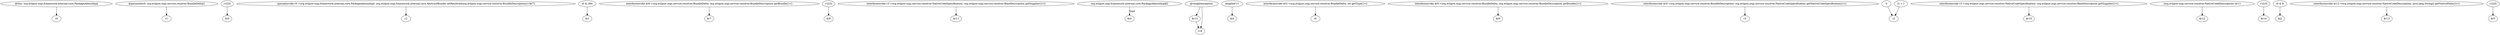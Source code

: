 digraph g {
0[label="@this: org.eclipse.osgi.framework.internal.core.PackageAdminImpl"]
1[label="r0"]
0->1[label=""]
2[label="@parameter0: org.eclipse.osgi.service.resolver.BundleDelta[]"]
3[label="r1"]
2->3[label=""]
4[label="r1[i3]"]
5[label="$r6"]
4->5[label=""]
6[label="specialinvoke r0.<org.eclipse.osgi.framework.internal.core.PackageAdminImpl: org.eclipse.osgi.framework.internal.core.AbstractBundle setResolved(org.eclipse.osgi.service.resolver.BundleDescription)>($r7)"]
7[label="r2"]
6->7[label=""]
8[label="i0 & 384"]
9[label="$i1"]
8->9[label=""]
10[label="interfaceinvoke $r6.<org.eclipse.osgi.service.resolver.BundleDelta: org.eclipse.osgi.service.resolver.BundleDescription getBundle()>()"]
11[label="$r7"]
10->11[label=""]
12[label="r1[i3]"]
13[label="$r8"]
12->13[label=""]
14[label="interfaceinvoke r3.<org.eclipse.osgi.service.resolver.NativeCodeSpecification: org.eclipse.osgi.service.resolver.BaseDescription getSupplier()>()"]
15[label="$r11"]
14->15[label=""]
16[label="org.eclipse.osgi.framework.internal.core.PackageAdminImpl$2"]
17[label="$r4"]
16->17[label="type"]
18[label="$r15"]
19[label="r18"]
18->19[label=""]
20[label="lengthof r1"]
21[label="$i4"]
20->21[label=""]
22[label="interfaceinvoke $r5.<org.eclipse.osgi.service.resolver.BundleDelta: int getType()>()"]
23[label="i0"]
22->23[label=""]
24[label="interfaceinvoke $r8.<org.eclipse.osgi.service.resolver.BundleDelta: org.eclipse.osgi.service.resolver.BundleDescription getBundle()>()"]
25[label="$r9"]
24->25[label=""]
26[label="interfaceinvoke $r9.<org.eclipse.osgi.service.resolver.BundleDescription: org.eclipse.osgi.service.resolver.NativeCodeSpecification getNativeCodeSpecification()>()"]
27[label="r3"]
26->27[label=""]
28[label="0"]
29[label="i3"]
28->29[label=""]
30[label="interfaceinvoke r3.<org.eclipse.osgi.service.resolver.NativeCodeSpecification: org.eclipse.osgi.service.resolver.BaseDescription getSupplier()>()"]
31[label="$r10"]
30->31[label=""]
32[label="(org.eclipse.osgi.service.resolver.NativeCodeDescription) $r11"]
33[label="$r12"]
32->33[label=""]
34[label="r1[i3]"]
35[label="$r14"]
34->35[label=""]
36[label="i0 & 8"]
37[label="$i2"]
36->37[label=""]
38[label="interfaceinvoke $r12.<org.eclipse.osgi.service.resolver.NativeCodeDescription: java.lang.String[] getNativePaths()>()"]
39[label="$r13"]
38->39[label=""]
40[label="i3 + 1"]
40->29[label=""]
41[label="@caughtexception"]
41->19[label=""]
41->18[label=""]
42[label="r1[i3]"]
43[label="$r5"]
42->43[label=""]
}